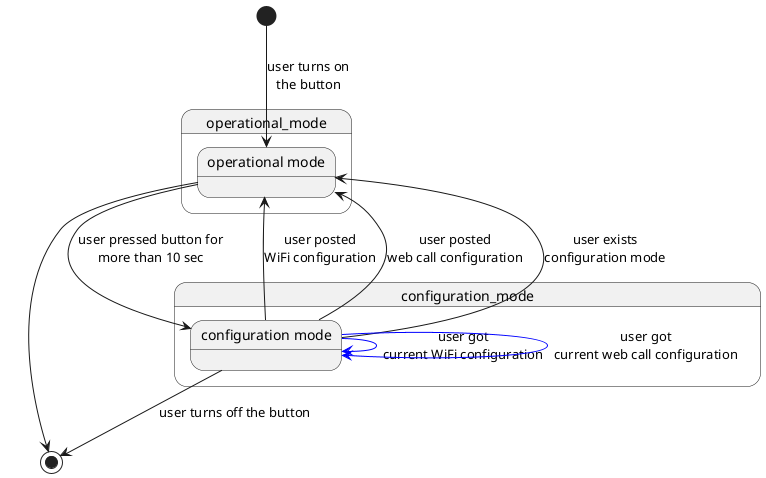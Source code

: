 @startuml


state "operational mode" as operational_mode.state
state "configuration mode" as configuration_mode.state

[*] -down-> operational_mode.state : user turns on\nthe button
operational_mode.state -down-> configuration_mode.state : user pressed button for\nmore than 10 sec
configuration_mode.state -[#blue]-> configuration_mode.state : user got\ncurrent WiFi configuration
configuration_mode.state -[#blue]-> configuration_mode.state : user got\ncurrent web call configuration
configuration_mode.state -up-> operational_mode.state : user posted\nWiFi configuration
configuration_mode.state -up-> operational_mode.state : user posted\nweb call configuration
configuration_mode.state -up-> operational_mode.state : user exists\nconfiguration mode
operational_mode.state -down-> [*]
configuration_mode.state -down-> [*] : user turns off the button

@enduml